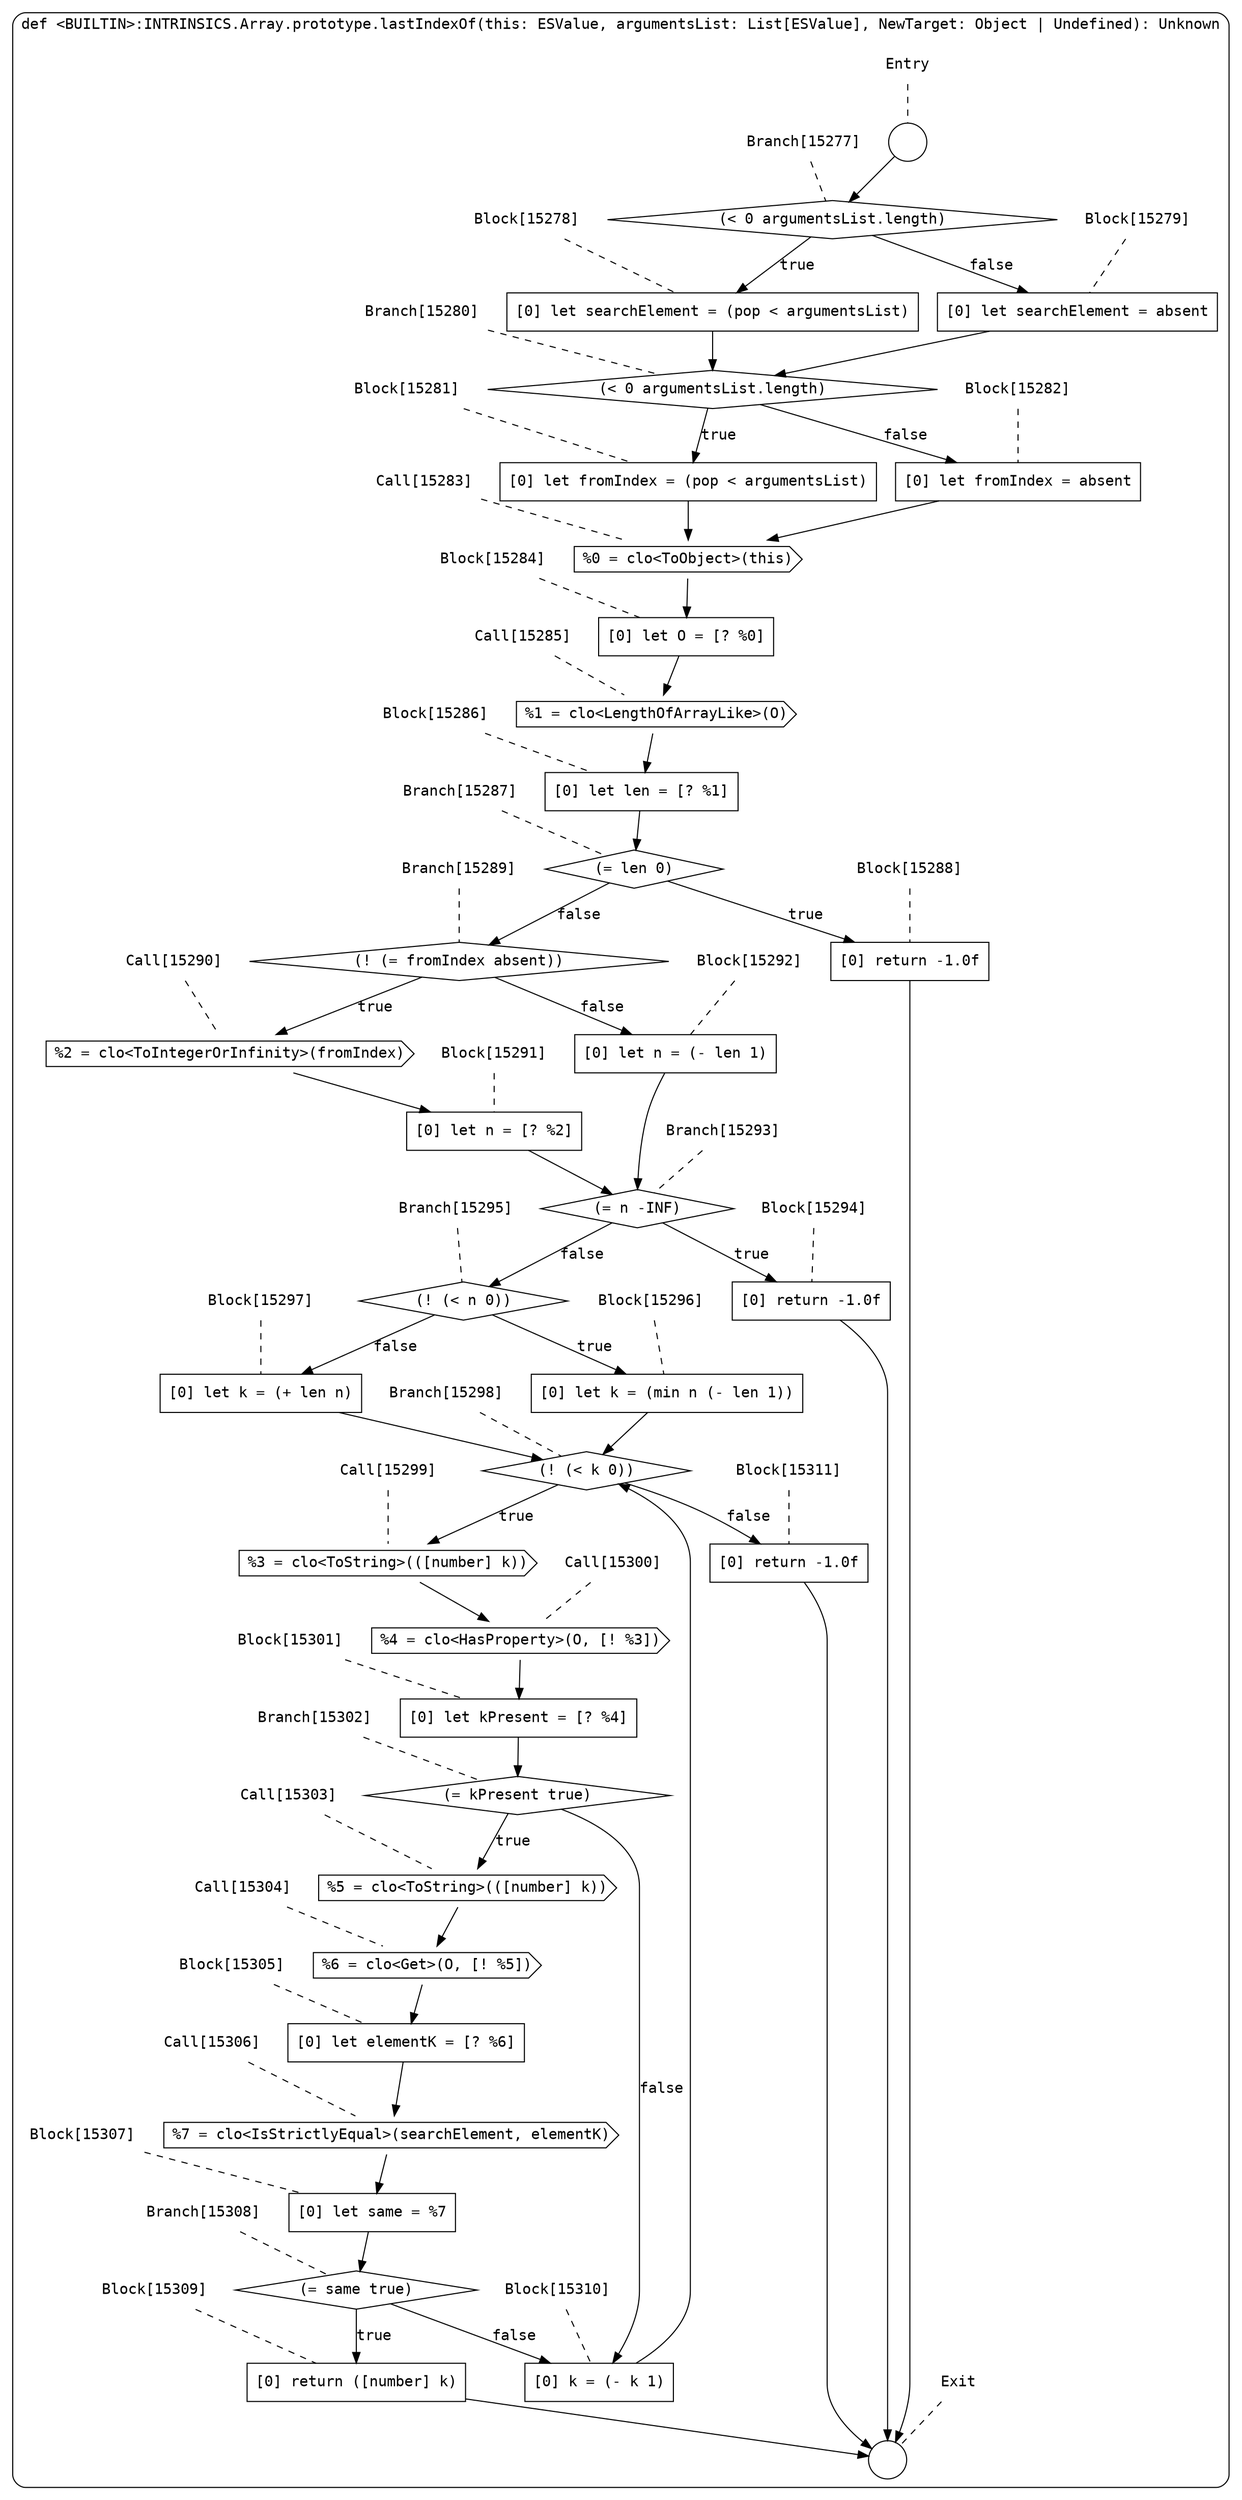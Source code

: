 digraph {
  graph [fontname = "Consolas"]
  node [fontname = "Consolas"]
  edge [fontname = "Consolas"]
  subgraph cluster2362 {
    label = "def <BUILTIN>:INTRINSICS.Array.prototype.lastIndexOf(this: ESValue, argumentsList: List[ESValue], NewTarget: Object | Undefined): Unknown"
    style = rounded
    cluster2362_entry_name [shape=none, label=<<font color="black">Entry</font>>]
    cluster2362_entry_name -> cluster2362_entry [arrowhead=none, color="black", style=dashed]
    cluster2362_entry [shape=circle label=" " color="black" fillcolor="white" style=filled]
    cluster2362_entry -> node15277 [color="black"]
    cluster2362_exit_name [shape=none, label=<<font color="black">Exit</font>>]
    cluster2362_exit_name -> cluster2362_exit [arrowhead=none, color="black", style=dashed]
    cluster2362_exit [shape=circle label=" " color="black" fillcolor="white" style=filled]
    node15277_name [shape=none, label=<<font color="black">Branch[15277]</font>>]
    node15277_name -> node15277 [arrowhead=none, color="black", style=dashed]
    node15277 [shape=diamond, label=<<font color="black">(&lt; 0 argumentsList.length)</font>> color="black" fillcolor="white", style=filled]
    node15277 -> node15278 [label=<<font color="black">true</font>> color="black"]
    node15277 -> node15279 [label=<<font color="black">false</font>> color="black"]
    node15278_name [shape=none, label=<<font color="black">Block[15278]</font>>]
    node15278_name -> node15278 [arrowhead=none, color="black", style=dashed]
    node15278 [shape=box, label=<<font color="black">[0] let searchElement = (pop &lt; argumentsList)<BR ALIGN="LEFT"/></font>> color="black" fillcolor="white", style=filled]
    node15278 -> node15280 [color="black"]
    node15279_name [shape=none, label=<<font color="black">Block[15279]</font>>]
    node15279_name -> node15279 [arrowhead=none, color="black", style=dashed]
    node15279 [shape=box, label=<<font color="black">[0] let searchElement = absent<BR ALIGN="LEFT"/></font>> color="black" fillcolor="white", style=filled]
    node15279 -> node15280 [color="black"]
    node15280_name [shape=none, label=<<font color="black">Branch[15280]</font>>]
    node15280_name -> node15280 [arrowhead=none, color="black", style=dashed]
    node15280 [shape=diamond, label=<<font color="black">(&lt; 0 argumentsList.length)</font>> color="black" fillcolor="white", style=filled]
    node15280 -> node15281 [label=<<font color="black">true</font>> color="black"]
    node15280 -> node15282 [label=<<font color="black">false</font>> color="black"]
    node15281_name [shape=none, label=<<font color="black">Block[15281]</font>>]
    node15281_name -> node15281 [arrowhead=none, color="black", style=dashed]
    node15281 [shape=box, label=<<font color="black">[0] let fromIndex = (pop &lt; argumentsList)<BR ALIGN="LEFT"/></font>> color="black" fillcolor="white", style=filled]
    node15281 -> node15283 [color="black"]
    node15282_name [shape=none, label=<<font color="black">Block[15282]</font>>]
    node15282_name -> node15282 [arrowhead=none, color="black", style=dashed]
    node15282 [shape=box, label=<<font color="black">[0] let fromIndex = absent<BR ALIGN="LEFT"/></font>> color="black" fillcolor="white", style=filled]
    node15282 -> node15283 [color="black"]
    node15283_name [shape=none, label=<<font color="black">Call[15283]</font>>]
    node15283_name -> node15283 [arrowhead=none, color="black", style=dashed]
    node15283 [shape=cds, label=<<font color="black">%0 = clo&lt;ToObject&gt;(this)</font>> color="black" fillcolor="white", style=filled]
    node15283 -> node15284 [color="black"]
    node15284_name [shape=none, label=<<font color="black">Block[15284]</font>>]
    node15284_name -> node15284 [arrowhead=none, color="black", style=dashed]
    node15284 [shape=box, label=<<font color="black">[0] let O = [? %0]<BR ALIGN="LEFT"/></font>> color="black" fillcolor="white", style=filled]
    node15284 -> node15285 [color="black"]
    node15285_name [shape=none, label=<<font color="black">Call[15285]</font>>]
    node15285_name -> node15285 [arrowhead=none, color="black", style=dashed]
    node15285 [shape=cds, label=<<font color="black">%1 = clo&lt;LengthOfArrayLike&gt;(O)</font>> color="black" fillcolor="white", style=filled]
    node15285 -> node15286 [color="black"]
    node15286_name [shape=none, label=<<font color="black">Block[15286]</font>>]
    node15286_name -> node15286 [arrowhead=none, color="black", style=dashed]
    node15286 [shape=box, label=<<font color="black">[0] let len = [? %1]<BR ALIGN="LEFT"/></font>> color="black" fillcolor="white", style=filled]
    node15286 -> node15287 [color="black"]
    node15287_name [shape=none, label=<<font color="black">Branch[15287]</font>>]
    node15287_name -> node15287 [arrowhead=none, color="black", style=dashed]
    node15287 [shape=diamond, label=<<font color="black">(= len 0)</font>> color="black" fillcolor="white", style=filled]
    node15287 -> node15288 [label=<<font color="black">true</font>> color="black"]
    node15287 -> node15289 [label=<<font color="black">false</font>> color="black"]
    node15288_name [shape=none, label=<<font color="black">Block[15288]</font>>]
    node15288_name -> node15288 [arrowhead=none, color="black", style=dashed]
    node15288 [shape=box, label=<<font color="black">[0] return -1.0f<BR ALIGN="LEFT"/></font>> color="black" fillcolor="white", style=filled]
    node15288 -> cluster2362_exit [color="black"]
    node15289_name [shape=none, label=<<font color="black">Branch[15289]</font>>]
    node15289_name -> node15289 [arrowhead=none, color="black", style=dashed]
    node15289 [shape=diamond, label=<<font color="black">(! (= fromIndex absent))</font>> color="black" fillcolor="white", style=filled]
    node15289 -> node15290 [label=<<font color="black">true</font>> color="black"]
    node15289 -> node15292 [label=<<font color="black">false</font>> color="black"]
    node15290_name [shape=none, label=<<font color="black">Call[15290]</font>>]
    node15290_name -> node15290 [arrowhead=none, color="black", style=dashed]
    node15290 [shape=cds, label=<<font color="black">%2 = clo&lt;ToIntegerOrInfinity&gt;(fromIndex)</font>> color="black" fillcolor="white", style=filled]
    node15290 -> node15291 [color="black"]
    node15292_name [shape=none, label=<<font color="black">Block[15292]</font>>]
    node15292_name -> node15292 [arrowhead=none, color="black", style=dashed]
    node15292 [shape=box, label=<<font color="black">[0] let n = (- len 1)<BR ALIGN="LEFT"/></font>> color="black" fillcolor="white", style=filled]
    node15292 -> node15293 [color="black"]
    node15291_name [shape=none, label=<<font color="black">Block[15291]</font>>]
    node15291_name -> node15291 [arrowhead=none, color="black", style=dashed]
    node15291 [shape=box, label=<<font color="black">[0] let n = [? %2]<BR ALIGN="LEFT"/></font>> color="black" fillcolor="white", style=filled]
    node15291 -> node15293 [color="black"]
    node15293_name [shape=none, label=<<font color="black">Branch[15293]</font>>]
    node15293_name -> node15293 [arrowhead=none, color="black", style=dashed]
    node15293 [shape=diamond, label=<<font color="black">(= n -INF)</font>> color="black" fillcolor="white", style=filled]
    node15293 -> node15294 [label=<<font color="black">true</font>> color="black"]
    node15293 -> node15295 [label=<<font color="black">false</font>> color="black"]
    node15294_name [shape=none, label=<<font color="black">Block[15294]</font>>]
    node15294_name -> node15294 [arrowhead=none, color="black", style=dashed]
    node15294 [shape=box, label=<<font color="black">[0] return -1.0f<BR ALIGN="LEFT"/></font>> color="black" fillcolor="white", style=filled]
    node15294 -> cluster2362_exit [color="black"]
    node15295_name [shape=none, label=<<font color="black">Branch[15295]</font>>]
    node15295_name -> node15295 [arrowhead=none, color="black", style=dashed]
    node15295 [shape=diamond, label=<<font color="black">(! (&lt; n 0))</font>> color="black" fillcolor="white", style=filled]
    node15295 -> node15296 [label=<<font color="black">true</font>> color="black"]
    node15295 -> node15297 [label=<<font color="black">false</font>> color="black"]
    node15296_name [shape=none, label=<<font color="black">Block[15296]</font>>]
    node15296_name -> node15296 [arrowhead=none, color="black", style=dashed]
    node15296 [shape=box, label=<<font color="black">[0] let k = (min n (- len 1))<BR ALIGN="LEFT"/></font>> color="black" fillcolor="white", style=filled]
    node15296 -> node15298 [color="black"]
    node15297_name [shape=none, label=<<font color="black">Block[15297]</font>>]
    node15297_name -> node15297 [arrowhead=none, color="black", style=dashed]
    node15297 [shape=box, label=<<font color="black">[0] let k = (+ len n)<BR ALIGN="LEFT"/></font>> color="black" fillcolor="white", style=filled]
    node15297 -> node15298 [color="black"]
    node15298_name [shape=none, label=<<font color="black">Branch[15298]</font>>]
    node15298_name -> node15298 [arrowhead=none, color="black", style=dashed]
    node15298 [shape=diamond, label=<<font color="black">(! (&lt; k 0))</font>> color="black" fillcolor="white", style=filled]
    node15298 -> node15299 [label=<<font color="black">true</font>> color="black"]
    node15298 -> node15311 [label=<<font color="black">false</font>> color="black"]
    node15299_name [shape=none, label=<<font color="black">Call[15299]</font>>]
    node15299_name -> node15299 [arrowhead=none, color="black", style=dashed]
    node15299 [shape=cds, label=<<font color="black">%3 = clo&lt;ToString&gt;(([number] k))</font>> color="black" fillcolor="white", style=filled]
    node15299 -> node15300 [color="black"]
    node15311_name [shape=none, label=<<font color="black">Block[15311]</font>>]
    node15311_name -> node15311 [arrowhead=none, color="black", style=dashed]
    node15311 [shape=box, label=<<font color="black">[0] return -1.0f<BR ALIGN="LEFT"/></font>> color="black" fillcolor="white", style=filled]
    node15311 -> cluster2362_exit [color="black"]
    node15300_name [shape=none, label=<<font color="black">Call[15300]</font>>]
    node15300_name -> node15300 [arrowhead=none, color="black", style=dashed]
    node15300 [shape=cds, label=<<font color="black">%4 = clo&lt;HasProperty&gt;(O, [! %3])</font>> color="black" fillcolor="white", style=filled]
    node15300 -> node15301 [color="black"]
    node15301_name [shape=none, label=<<font color="black">Block[15301]</font>>]
    node15301_name -> node15301 [arrowhead=none, color="black", style=dashed]
    node15301 [shape=box, label=<<font color="black">[0] let kPresent = [? %4]<BR ALIGN="LEFT"/></font>> color="black" fillcolor="white", style=filled]
    node15301 -> node15302 [color="black"]
    node15302_name [shape=none, label=<<font color="black">Branch[15302]</font>>]
    node15302_name -> node15302 [arrowhead=none, color="black", style=dashed]
    node15302 [shape=diamond, label=<<font color="black">(= kPresent true)</font>> color="black" fillcolor="white", style=filled]
    node15302 -> node15303 [label=<<font color="black">true</font>> color="black"]
    node15302 -> node15310 [label=<<font color="black">false</font>> color="black"]
    node15303_name [shape=none, label=<<font color="black">Call[15303]</font>>]
    node15303_name -> node15303 [arrowhead=none, color="black", style=dashed]
    node15303 [shape=cds, label=<<font color="black">%5 = clo&lt;ToString&gt;(([number] k))</font>> color="black" fillcolor="white", style=filled]
    node15303 -> node15304 [color="black"]
    node15310_name [shape=none, label=<<font color="black">Block[15310]</font>>]
    node15310_name -> node15310 [arrowhead=none, color="black", style=dashed]
    node15310 [shape=box, label=<<font color="black">[0] k = (- k 1)<BR ALIGN="LEFT"/></font>> color="black" fillcolor="white", style=filled]
    node15310 -> node15298 [color="black"]
    node15304_name [shape=none, label=<<font color="black">Call[15304]</font>>]
    node15304_name -> node15304 [arrowhead=none, color="black", style=dashed]
    node15304 [shape=cds, label=<<font color="black">%6 = clo&lt;Get&gt;(O, [! %5])</font>> color="black" fillcolor="white", style=filled]
    node15304 -> node15305 [color="black"]
    node15305_name [shape=none, label=<<font color="black">Block[15305]</font>>]
    node15305_name -> node15305 [arrowhead=none, color="black", style=dashed]
    node15305 [shape=box, label=<<font color="black">[0] let elementK = [? %6]<BR ALIGN="LEFT"/></font>> color="black" fillcolor="white", style=filled]
    node15305 -> node15306 [color="black"]
    node15306_name [shape=none, label=<<font color="black">Call[15306]</font>>]
    node15306_name -> node15306 [arrowhead=none, color="black", style=dashed]
    node15306 [shape=cds, label=<<font color="black">%7 = clo&lt;IsStrictlyEqual&gt;(searchElement, elementK)</font>> color="black" fillcolor="white", style=filled]
    node15306 -> node15307 [color="black"]
    node15307_name [shape=none, label=<<font color="black">Block[15307]</font>>]
    node15307_name -> node15307 [arrowhead=none, color="black", style=dashed]
    node15307 [shape=box, label=<<font color="black">[0] let same = %7<BR ALIGN="LEFT"/></font>> color="black" fillcolor="white", style=filled]
    node15307 -> node15308 [color="black"]
    node15308_name [shape=none, label=<<font color="black">Branch[15308]</font>>]
    node15308_name -> node15308 [arrowhead=none, color="black", style=dashed]
    node15308 [shape=diamond, label=<<font color="black">(= same true)</font>> color="black" fillcolor="white", style=filled]
    node15308 -> node15309 [label=<<font color="black">true</font>> color="black"]
    node15308 -> node15310 [label=<<font color="black">false</font>> color="black"]
    node15309_name [shape=none, label=<<font color="black">Block[15309]</font>>]
    node15309_name -> node15309 [arrowhead=none, color="black", style=dashed]
    node15309 [shape=box, label=<<font color="black">[0] return ([number] k)<BR ALIGN="LEFT"/></font>> color="black" fillcolor="white", style=filled]
    node15309 -> cluster2362_exit [color="black"]
  }
}